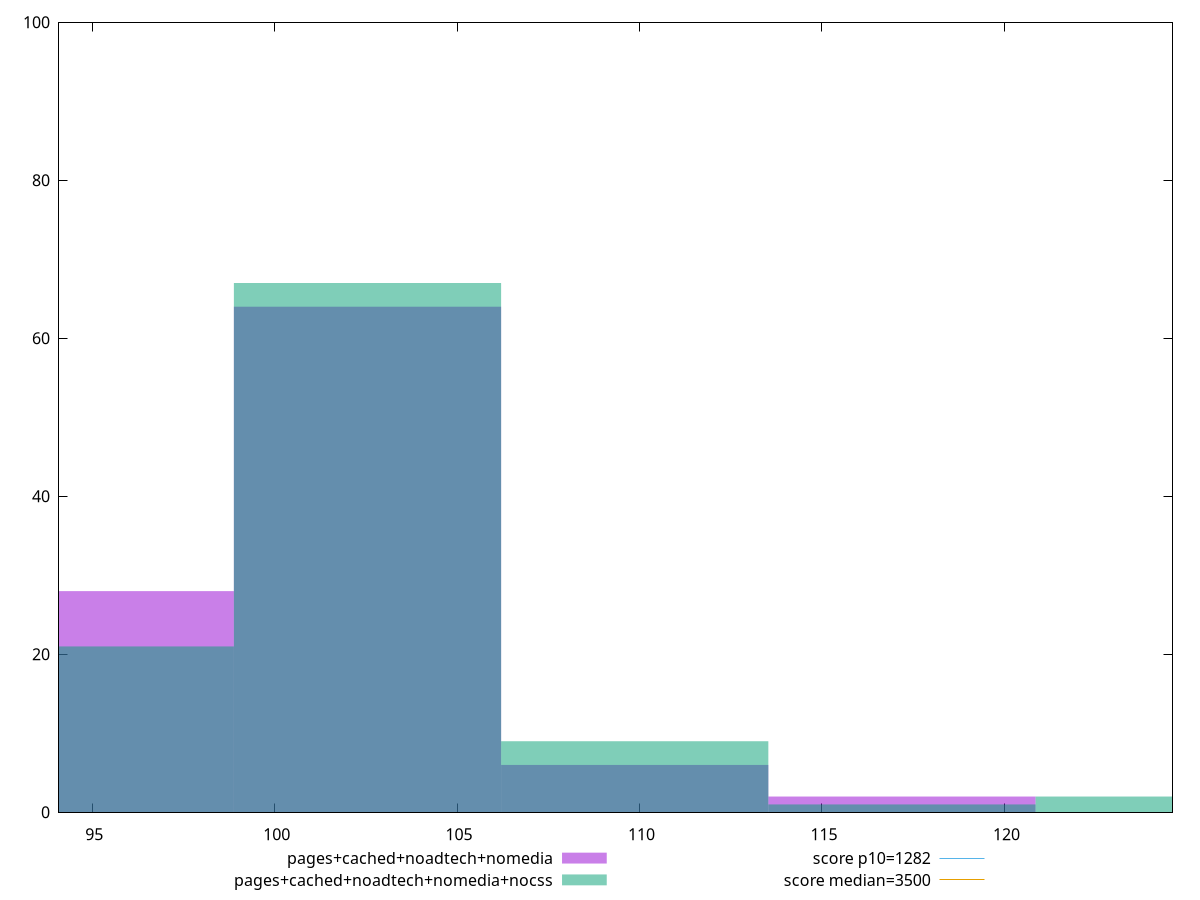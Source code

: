 reset

$pagesCachedNoadtechNomedia <<EOF
109.86808873005418 6
102.5435494813839 64
95.21901023271363 28
117.19262797872446 2
EOF

$pagesCachedNoadtechNomediaNocss <<EOF
109.86808873005418 9
102.5435494813839 67
95.21901023271363 21
124.51716722739474 2
117.19262797872446 1
EOF

set key outside below
set boxwidth 7.324539248670279
set xrange [94.088:124.60800000000002]
set yrange [0:100]
set trange [0:100]
set style fill transparent solid 0.5 noborder

set parametric
set terminal svg size 640, 500 enhanced background rgb 'white'
set output "report_00018_2021-02-10T15-25-16.877Z/bootup-time/comparison/histogram/3_vs_4.svg"

plot $pagesCachedNoadtechNomedia title "pages+cached+noadtech+nomedia" with boxes, \
     $pagesCachedNoadtechNomediaNocss title "pages+cached+noadtech+nomedia+nocss" with boxes, \
     1282,t title "score p10=1282", \
     3500,t title "score median=3500"

reset

